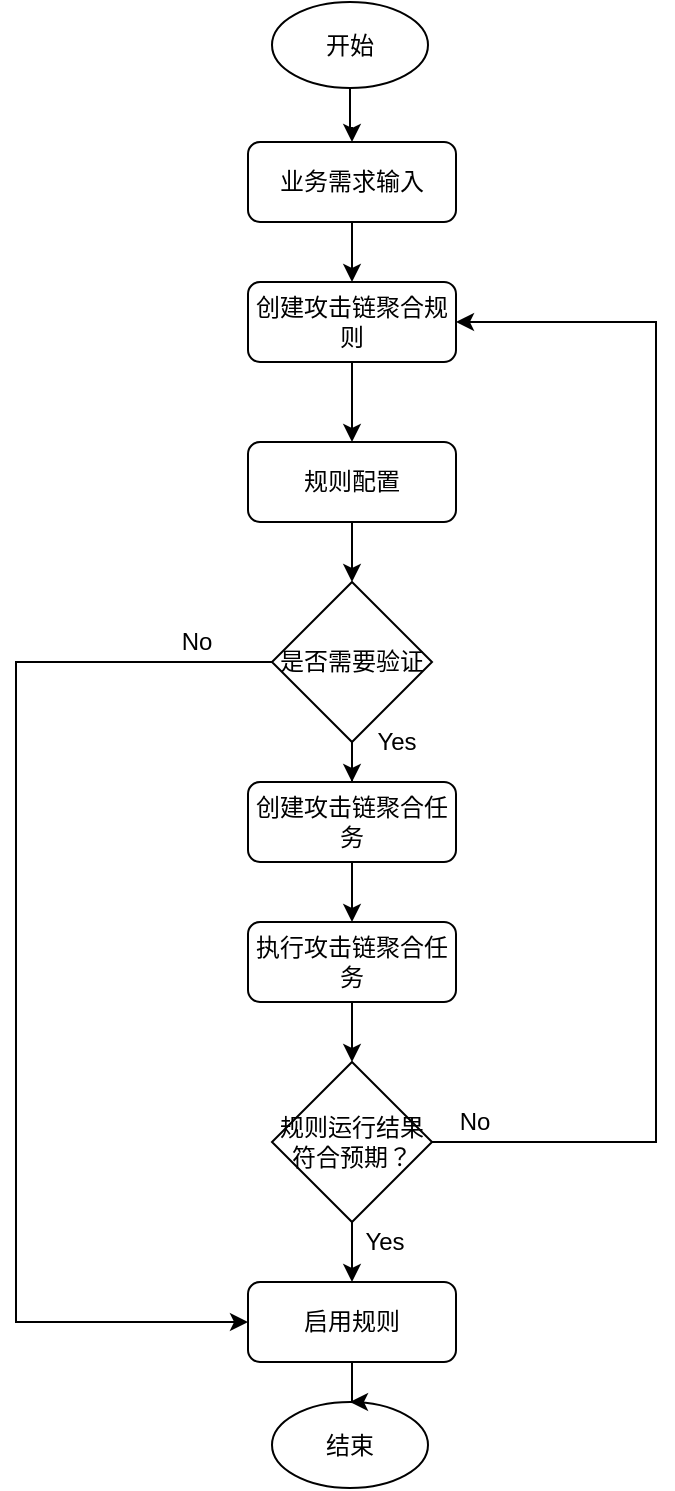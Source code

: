 <mxfile version="17.1.3" type="github">
  <diagram id="C5RBs43oDa-KdzZeNtuy" name="Page-1">
    <mxGraphModel dx="1007" dy="641" grid="1" gridSize="10" guides="1" tooltips="1" connect="1" arrows="1" fold="1" page="1" pageScale="1" pageWidth="827" pageHeight="1169" math="0" shadow="0">
      <root>
        <mxCell id="WIyWlLk6GJQsqaUBKTNV-0" />
        <mxCell id="WIyWlLk6GJQsqaUBKTNV-1" parent="WIyWlLk6GJQsqaUBKTNV-0" />
        <mxCell id="QBWDQowgzJU6ghLLT7JN-0" value="" style="edgeStyle=orthogonalEdgeStyle;rounded=0;orthogonalLoop=1;jettySize=auto;html=1;entryX=0.5;entryY=0;entryDx=0;entryDy=0;" edge="1" parent="WIyWlLk6GJQsqaUBKTNV-1" source="QBWDQowgzJU6ghLLT7JN-1" target="QBWDQowgzJU6ghLLT7JN-7">
          <mxGeometry relative="1" as="geometry">
            <mxPoint x="317" y="120" as="targetPoint" />
          </mxGeometry>
        </mxCell>
        <mxCell id="QBWDQowgzJU6ghLLT7JN-1" value="开始" style="ellipse;whiteSpace=wrap;html=1;" vertex="1" parent="WIyWlLk6GJQsqaUBKTNV-1">
          <mxGeometry x="278" y="60" width="78" height="43" as="geometry" />
        </mxCell>
        <mxCell id="QBWDQowgzJU6ghLLT7JN-6" value="" style="edgeStyle=orthogonalEdgeStyle;rounded=0;orthogonalLoop=1;jettySize=auto;html=1;entryX=0.5;entryY=0;entryDx=0;entryDy=0;" edge="1" parent="WIyWlLk6GJQsqaUBKTNV-1" source="QBWDQowgzJU6ghLLT7JN-7" target="QBWDQowgzJU6ghLLT7JN-28">
          <mxGeometry relative="1" as="geometry">
            <mxPoint x="318" y="170" as="targetPoint" />
          </mxGeometry>
        </mxCell>
        <mxCell id="QBWDQowgzJU6ghLLT7JN-7" value="业务需求输入" style="rounded=1;whiteSpace=wrap;html=1;fontSize=12;glass=0;strokeWidth=1;shadow=0;" vertex="1" parent="WIyWlLk6GJQsqaUBKTNV-1">
          <mxGeometry x="266" y="130" width="104" height="40" as="geometry" />
        </mxCell>
        <mxCell id="QBWDQowgzJU6ghLLT7JN-15" value="" style="edgeStyle=orthogonalEdgeStyle;rounded=0;orthogonalLoop=1;jettySize=auto;html=1;" edge="1" parent="WIyWlLk6GJQsqaUBKTNV-1" source="QBWDQowgzJU6ghLLT7JN-16" target="QBWDQowgzJU6ghLLT7JN-19">
          <mxGeometry relative="1" as="geometry" />
        </mxCell>
        <mxCell id="QBWDQowgzJU6ghLLT7JN-16" value="创建攻击链聚合任务" style="rounded=1;whiteSpace=wrap;html=1;fontSize=12;glass=0;strokeWidth=1;shadow=0;" vertex="1" parent="WIyWlLk6GJQsqaUBKTNV-1">
          <mxGeometry x="266" y="450" width="104" height="40" as="geometry" />
        </mxCell>
        <mxCell id="QBWDQowgzJU6ghLLT7JN-17" value="结束" style="ellipse;whiteSpace=wrap;html=1;" vertex="1" parent="WIyWlLk6GJQsqaUBKTNV-1">
          <mxGeometry x="278" y="760" width="78" height="43" as="geometry" />
        </mxCell>
        <mxCell id="QBWDQowgzJU6ghLLT7JN-18" value="" style="edgeStyle=orthogonalEdgeStyle;rounded=0;orthogonalLoop=1;jettySize=auto;html=1;" edge="1" parent="WIyWlLk6GJQsqaUBKTNV-1" source="QBWDQowgzJU6ghLLT7JN-19" target="QBWDQowgzJU6ghLLT7JN-22">
          <mxGeometry relative="1" as="geometry" />
        </mxCell>
        <mxCell id="QBWDQowgzJU6ghLLT7JN-19" value="执行攻击链聚合任务" style="rounded=1;whiteSpace=wrap;html=1;fontSize=12;glass=0;strokeWidth=1;shadow=0;" vertex="1" parent="WIyWlLk6GJQsqaUBKTNV-1">
          <mxGeometry x="266" y="520" width="104" height="40" as="geometry" />
        </mxCell>
        <mxCell id="QBWDQowgzJU6ghLLT7JN-20" value="" style="edgeStyle=orthogonalEdgeStyle;rounded=0;orthogonalLoop=1;jettySize=auto;html=1;" edge="1" parent="WIyWlLk6GJQsqaUBKTNV-1" source="QBWDQowgzJU6ghLLT7JN-22" target="QBWDQowgzJU6ghLLT7JN-24">
          <mxGeometry relative="1" as="geometry" />
        </mxCell>
        <mxCell id="QBWDQowgzJU6ghLLT7JN-21" style="edgeStyle=orthogonalEdgeStyle;rounded=0;orthogonalLoop=1;jettySize=auto;html=1;exitX=1;exitY=0.5;exitDx=0;exitDy=0;entryX=1;entryY=0.5;entryDx=0;entryDy=0;" edge="1" parent="WIyWlLk6GJQsqaUBKTNV-1" source="QBWDQowgzJU6ghLLT7JN-22" target="QBWDQowgzJU6ghLLT7JN-28">
          <mxGeometry relative="1" as="geometry">
            <mxPoint x="529" y="132.576" as="targetPoint" />
            <Array as="points">
              <mxPoint x="470" y="630" />
              <mxPoint x="470" y="220" />
            </Array>
          </mxGeometry>
        </mxCell>
        <mxCell id="QBWDQowgzJU6ghLLT7JN-22" value="规则运行结果符合预期？" style="rhombus;whiteSpace=wrap;html=1;" vertex="1" parent="WIyWlLk6GJQsqaUBKTNV-1">
          <mxGeometry x="278" y="590" width="80" height="80" as="geometry" />
        </mxCell>
        <mxCell id="QBWDQowgzJU6ghLLT7JN-23" value="" style="edgeStyle=orthogonalEdgeStyle;rounded=0;orthogonalLoop=1;jettySize=auto;html=1;" edge="1" parent="WIyWlLk6GJQsqaUBKTNV-1" source="QBWDQowgzJU6ghLLT7JN-24" target="QBWDQowgzJU6ghLLT7JN-17">
          <mxGeometry relative="1" as="geometry" />
        </mxCell>
        <mxCell id="QBWDQowgzJU6ghLLT7JN-24" value="启用规则" style="rounded=1;whiteSpace=wrap;html=1;fontSize=12;glass=0;strokeWidth=1;shadow=0;" vertex="1" parent="WIyWlLk6GJQsqaUBKTNV-1">
          <mxGeometry x="266" y="700" width="104" height="40" as="geometry" />
        </mxCell>
        <mxCell id="QBWDQowgzJU6ghLLT7JN-25" value="Yes" style="text;html=1;align=center;verticalAlign=middle;resizable=0;points=[];autosize=1;strokeColor=none;fillColor=none;" vertex="1" parent="WIyWlLk6GJQsqaUBKTNV-1">
          <mxGeometry x="319" y="670" width="30" height="20" as="geometry" />
        </mxCell>
        <mxCell id="QBWDQowgzJU6ghLLT7JN-26" value="No" style="text;html=1;align=center;verticalAlign=middle;resizable=0;points=[];autosize=1;strokeColor=none;fillColor=none;" vertex="1" parent="WIyWlLk6GJQsqaUBKTNV-1">
          <mxGeometry x="364" y="610" width="30" height="20" as="geometry" />
        </mxCell>
        <mxCell id="QBWDQowgzJU6ghLLT7JN-27" value="" style="edgeStyle=orthogonalEdgeStyle;rounded=0;orthogonalLoop=1;jettySize=auto;html=1;" edge="1" parent="WIyWlLk6GJQsqaUBKTNV-1" source="QBWDQowgzJU6ghLLT7JN-28" target="QBWDQowgzJU6ghLLT7JN-29">
          <mxGeometry relative="1" as="geometry" />
        </mxCell>
        <mxCell id="QBWDQowgzJU6ghLLT7JN-28" value="创建攻击链聚合规则" style="rounded=1;whiteSpace=wrap;html=1;fontSize=12;glass=0;strokeWidth=1;shadow=0;" vertex="1" parent="WIyWlLk6GJQsqaUBKTNV-1">
          <mxGeometry x="266" y="200" width="104" height="40" as="geometry" />
        </mxCell>
        <mxCell id="QBWDQowgzJU6ghLLT7JN-32" value="" style="edgeStyle=orthogonalEdgeStyle;rounded=0;orthogonalLoop=1;jettySize=auto;html=1;" edge="1" parent="WIyWlLk6GJQsqaUBKTNV-1" source="QBWDQowgzJU6ghLLT7JN-29" target="QBWDQowgzJU6ghLLT7JN-31">
          <mxGeometry relative="1" as="geometry" />
        </mxCell>
        <mxCell id="QBWDQowgzJU6ghLLT7JN-29" value="规则配置" style="rounded=1;whiteSpace=wrap;html=1;fontSize=12;glass=0;strokeWidth=1;shadow=0;" vertex="1" parent="WIyWlLk6GJQsqaUBKTNV-1">
          <mxGeometry x="266" y="280" width="104" height="40" as="geometry" />
        </mxCell>
        <mxCell id="QBWDQowgzJU6ghLLT7JN-33" value="" style="edgeStyle=orthogonalEdgeStyle;rounded=0;orthogonalLoop=1;jettySize=auto;html=1;entryX=0.5;entryY=0;entryDx=0;entryDy=0;" edge="1" parent="WIyWlLk6GJQsqaUBKTNV-1" source="QBWDQowgzJU6ghLLT7JN-31" target="QBWDQowgzJU6ghLLT7JN-16">
          <mxGeometry relative="1" as="geometry">
            <mxPoint x="320" y="450" as="targetPoint" />
          </mxGeometry>
        </mxCell>
        <mxCell id="QBWDQowgzJU6ghLLT7JN-35" style="edgeStyle=orthogonalEdgeStyle;rounded=0;orthogonalLoop=1;jettySize=auto;html=1;entryX=0;entryY=0.5;entryDx=0;entryDy=0;" edge="1" parent="WIyWlLk6GJQsqaUBKTNV-1" source="QBWDQowgzJU6ghLLT7JN-31" target="QBWDQowgzJU6ghLLT7JN-24">
          <mxGeometry relative="1" as="geometry">
            <Array as="points">
              <mxPoint x="150" y="390" />
              <mxPoint x="150" y="720" />
            </Array>
          </mxGeometry>
        </mxCell>
        <mxCell id="QBWDQowgzJU6ghLLT7JN-31" value="是否需要验证" style="rhombus;whiteSpace=wrap;html=1;" vertex="1" parent="WIyWlLk6GJQsqaUBKTNV-1">
          <mxGeometry x="278" y="350" width="80" height="80" as="geometry" />
        </mxCell>
        <mxCell id="QBWDQowgzJU6ghLLT7JN-34" value="Yes" style="text;html=1;align=center;verticalAlign=middle;resizable=0;points=[];autosize=1;strokeColor=none;fillColor=none;" vertex="1" parent="WIyWlLk6GJQsqaUBKTNV-1">
          <mxGeometry x="325" y="420" width="30" height="20" as="geometry" />
        </mxCell>
        <mxCell id="QBWDQowgzJU6ghLLT7JN-37" value="No" style="text;html=1;align=center;verticalAlign=middle;resizable=0;points=[];autosize=1;strokeColor=none;fillColor=none;" vertex="1" parent="WIyWlLk6GJQsqaUBKTNV-1">
          <mxGeometry x="225" y="370" width="30" height="20" as="geometry" />
        </mxCell>
      </root>
    </mxGraphModel>
  </diagram>
</mxfile>

